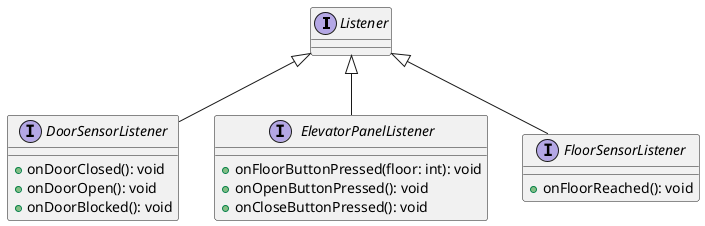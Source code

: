 @startuml

interface Listener {
}

interface DoorSensorListener {
+ onDoorClosed(): void
+ onDoorOpen(): void
+ onDoorBlocked(): void
}

interface ElevatorPanelListener{
+ onFloorButtonPressed(floor: int): void
+ onOpenButtonPressed(): void
+ onCloseButtonPressed(): void
}

interface FloorSensorListener {
+ onFloorReached(): void
}

Listener <|-down- DoorSensorListener
Listener <|-down- ElevatorPanelListener
Listener <|-down- FloorSensorListener



@enduml
